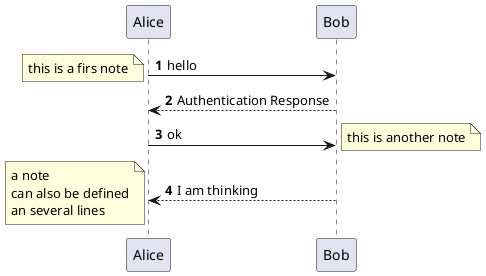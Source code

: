 @startuml
'https://plantuml.com/sequence-diagram

autonumber

Alice -> Bob: hello

note left: this is a firs note

Bob --> Alice: Authentication Response

'右边添加注释
Alice -> Bob: ok
note right: this is another note
Alice <-- Bob: I am thinking

' 添加长注释
note left
a note
can also be defined
an several lines
end note
@enduml